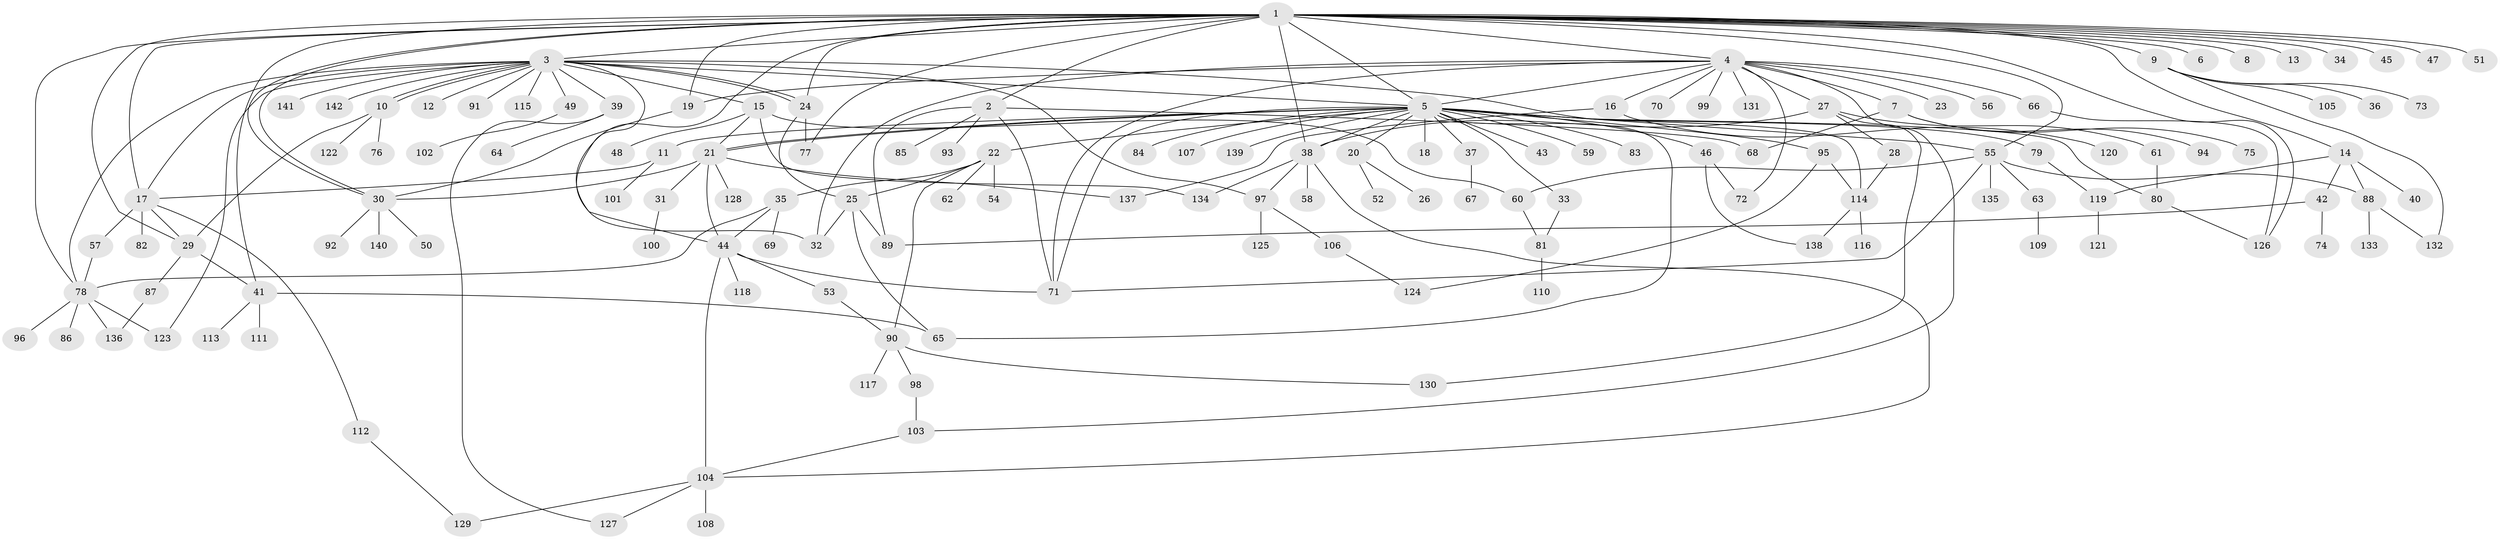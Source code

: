// coarse degree distribution, {27: 0.008928571428571428, 5: 0.05357142857142857, 21: 0.008928571428571428, 16: 0.008928571428571428, 25: 0.008928571428571428, 1: 0.5357142857142857, 3: 0.09821428571428571, 6: 0.03571428571428571, 2: 0.14285714285714285, 7: 0.03571428571428571, 8: 0.017857142857142856, 4: 0.026785714285714284, 9: 0.017857142857142856}
// Generated by graph-tools (version 1.1) at 2025/51/02/27/25 19:51:58]
// undirected, 142 vertices, 203 edges
graph export_dot {
graph [start="1"]
  node [color=gray90,style=filled];
  1;
  2;
  3;
  4;
  5;
  6;
  7;
  8;
  9;
  10;
  11;
  12;
  13;
  14;
  15;
  16;
  17;
  18;
  19;
  20;
  21;
  22;
  23;
  24;
  25;
  26;
  27;
  28;
  29;
  30;
  31;
  32;
  33;
  34;
  35;
  36;
  37;
  38;
  39;
  40;
  41;
  42;
  43;
  44;
  45;
  46;
  47;
  48;
  49;
  50;
  51;
  52;
  53;
  54;
  55;
  56;
  57;
  58;
  59;
  60;
  61;
  62;
  63;
  64;
  65;
  66;
  67;
  68;
  69;
  70;
  71;
  72;
  73;
  74;
  75;
  76;
  77;
  78;
  79;
  80;
  81;
  82;
  83;
  84;
  85;
  86;
  87;
  88;
  89;
  90;
  91;
  92;
  93;
  94;
  95;
  96;
  97;
  98;
  99;
  100;
  101;
  102;
  103;
  104;
  105;
  106;
  107;
  108;
  109;
  110;
  111;
  112;
  113;
  114;
  115;
  116;
  117;
  118;
  119;
  120;
  121;
  122;
  123;
  124;
  125;
  126;
  127;
  128;
  129;
  130;
  131;
  132;
  133;
  134;
  135;
  136;
  137;
  138;
  139;
  140;
  141;
  142;
  1 -- 2;
  1 -- 3;
  1 -- 4;
  1 -- 5;
  1 -- 6;
  1 -- 8;
  1 -- 9;
  1 -- 13;
  1 -- 14;
  1 -- 17;
  1 -- 19;
  1 -- 24;
  1 -- 29;
  1 -- 30;
  1 -- 30;
  1 -- 34;
  1 -- 38;
  1 -- 41;
  1 -- 44;
  1 -- 45;
  1 -- 47;
  1 -- 51;
  1 -- 55;
  1 -- 77;
  1 -- 78;
  1 -- 126;
  2 -- 68;
  2 -- 71;
  2 -- 85;
  2 -- 89;
  2 -- 93;
  3 -- 5;
  3 -- 10;
  3 -- 10;
  3 -- 12;
  3 -- 15;
  3 -- 17;
  3 -- 24;
  3 -- 24;
  3 -- 32;
  3 -- 39;
  3 -- 49;
  3 -- 78;
  3 -- 91;
  3 -- 97;
  3 -- 114;
  3 -- 115;
  3 -- 123;
  3 -- 141;
  3 -- 142;
  4 -- 5;
  4 -- 7;
  4 -- 16;
  4 -- 19;
  4 -- 23;
  4 -- 27;
  4 -- 32;
  4 -- 56;
  4 -- 66;
  4 -- 70;
  4 -- 71;
  4 -- 72;
  4 -- 99;
  4 -- 103;
  4 -- 131;
  5 -- 11;
  5 -- 18;
  5 -- 20;
  5 -- 21;
  5 -- 21;
  5 -- 22;
  5 -- 33;
  5 -- 37;
  5 -- 38;
  5 -- 43;
  5 -- 46;
  5 -- 55;
  5 -- 59;
  5 -- 65;
  5 -- 71;
  5 -- 79;
  5 -- 80;
  5 -- 83;
  5 -- 84;
  5 -- 95;
  5 -- 107;
  5 -- 139;
  7 -- 68;
  7 -- 75;
  7 -- 94;
  9 -- 36;
  9 -- 73;
  9 -- 105;
  9 -- 132;
  10 -- 29;
  10 -- 76;
  10 -- 122;
  11 -- 17;
  11 -- 101;
  14 -- 40;
  14 -- 42;
  14 -- 88;
  14 -- 119;
  15 -- 21;
  15 -- 48;
  15 -- 60;
  15 -- 134;
  16 -- 120;
  16 -- 137;
  17 -- 29;
  17 -- 57;
  17 -- 82;
  17 -- 112;
  19 -- 30;
  20 -- 26;
  20 -- 52;
  21 -- 30;
  21 -- 31;
  21 -- 44;
  21 -- 128;
  21 -- 137;
  22 -- 25;
  22 -- 35;
  22 -- 54;
  22 -- 62;
  22 -- 90;
  24 -- 25;
  24 -- 77;
  25 -- 32;
  25 -- 65;
  25 -- 89;
  27 -- 28;
  27 -- 38;
  27 -- 61;
  27 -- 130;
  28 -- 114;
  29 -- 41;
  29 -- 87;
  30 -- 50;
  30 -- 92;
  30 -- 140;
  31 -- 100;
  33 -- 81;
  35 -- 44;
  35 -- 69;
  35 -- 78;
  37 -- 67;
  38 -- 58;
  38 -- 97;
  38 -- 104;
  38 -- 134;
  39 -- 64;
  39 -- 127;
  41 -- 65;
  41 -- 111;
  41 -- 113;
  42 -- 74;
  42 -- 89;
  44 -- 53;
  44 -- 71;
  44 -- 104;
  44 -- 118;
  46 -- 72;
  46 -- 138;
  49 -- 102;
  53 -- 90;
  55 -- 60;
  55 -- 63;
  55 -- 71;
  55 -- 88;
  55 -- 135;
  57 -- 78;
  60 -- 81;
  61 -- 80;
  63 -- 109;
  66 -- 126;
  78 -- 86;
  78 -- 96;
  78 -- 123;
  78 -- 136;
  79 -- 119;
  80 -- 126;
  81 -- 110;
  87 -- 136;
  88 -- 132;
  88 -- 133;
  90 -- 98;
  90 -- 117;
  90 -- 130;
  95 -- 114;
  95 -- 124;
  97 -- 106;
  97 -- 125;
  98 -- 103;
  103 -- 104;
  104 -- 108;
  104 -- 127;
  104 -- 129;
  106 -- 124;
  112 -- 129;
  114 -- 116;
  114 -- 138;
  119 -- 121;
}
